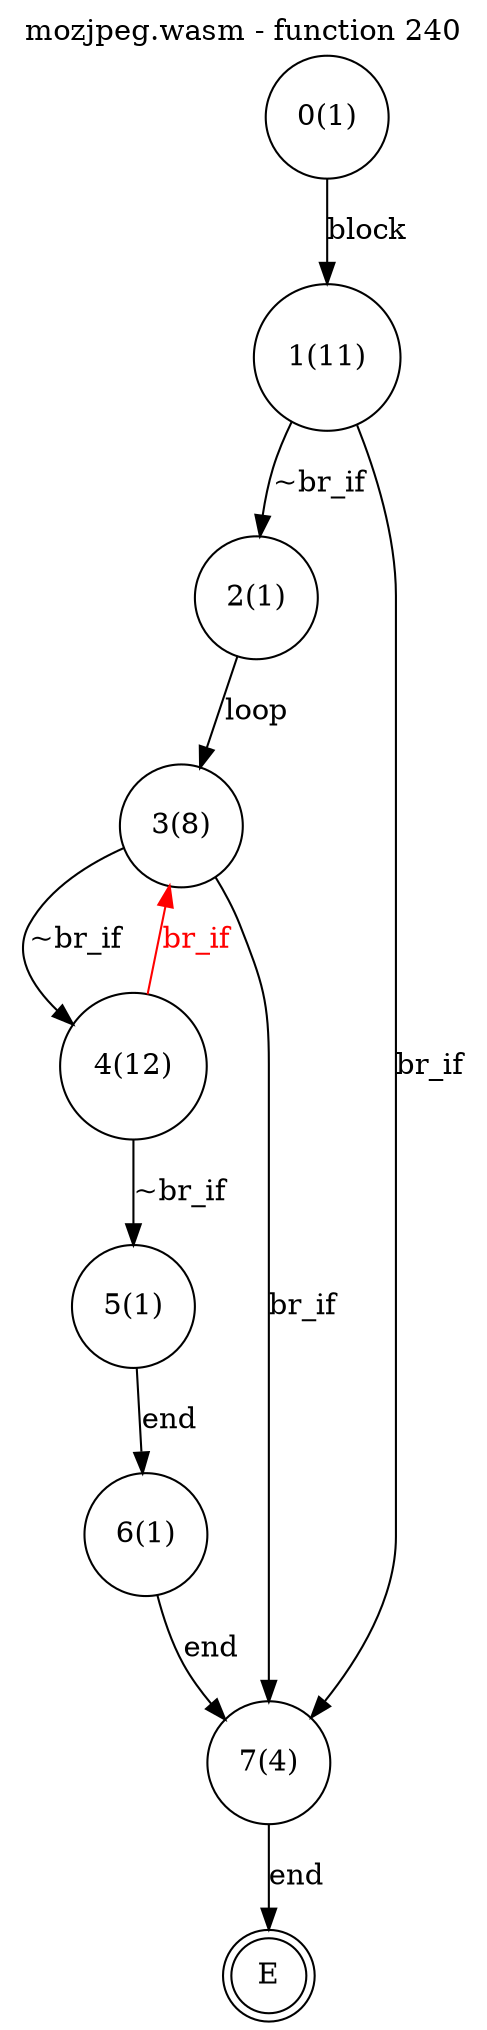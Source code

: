digraph finite_state_machine {
    label = "mozjpeg.wasm - function 240"
    labelloc =  t
    labelfontsize = 16
    labelfontcolor = black
    labelfontname = "Helvetica"
    node [shape = doublecircle]; E ;
node [shape=circle, fontcolor=black, style="", label="0(1)"]0
node [shape=circle, fontcolor=black, style="", label="1(11)"]1
node [shape=circle, fontcolor=black, style="", label="2(1)"]2
node [shape=circle, fontcolor=black, style="", label="3(8)"]3
node [shape=circle, fontcolor=black, style="", label="4(12)"]4
node [shape=circle, fontcolor=black, style="", label="5(1)"]5
node [shape=circle, fontcolor=black, style="", label="6(1)"]6
node [shape=circle, fontcolor=black, style="", label="7(4)"]7
node [shape=circle, fontcolor=black, style="", label="E"]E
    0 -> 1[label="block"];
    1 -> 2[label="~br_if"];
    1 -> 7[label="br_if"];
    2 -> 3[label="loop"];
    3 -> 4[label="~br_if"];
    3 -> 7[label="br_if"];
    4 -> 5[label="~br_if"];
    4 -> 3[color="red" fontcolor="red" label="br_if"];
    5 -> 6[label="end"];
    6 -> 7[label="end"];
    7 -> E[label="end"];
}
